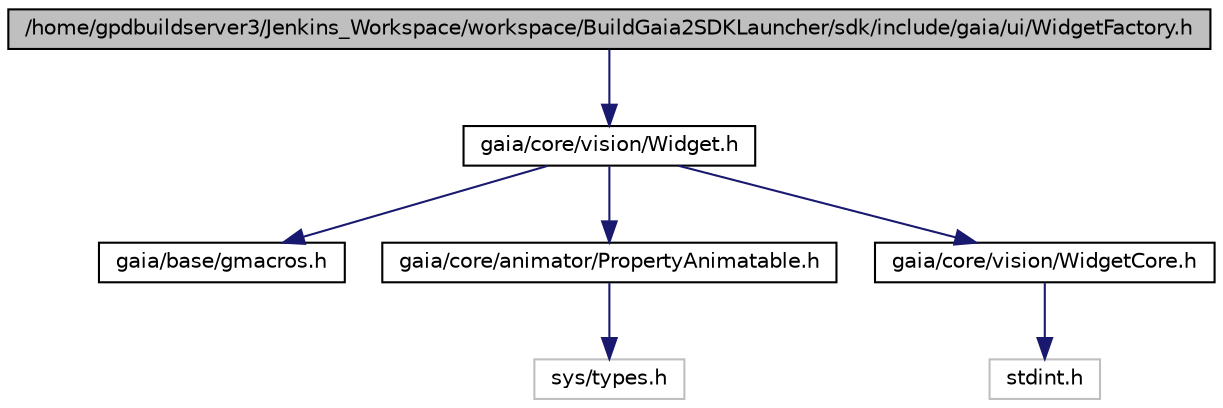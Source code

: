 digraph G
{
  edge [fontname="Helvetica",fontsize="10",labelfontname="Helvetica",labelfontsize="10"];
  node [fontname="Helvetica",fontsize="10",shape=record];
  Node1 [label="/home/gpdbuildserver3/Jenkins_Workspace/workspace/BuildGaia2SDKLauncher/sdk/include/gaia/ui/WidgetFactory.h",height=0.2,width=0.4,color="black", fillcolor="grey75", style="filled" fontcolor="black"];
  Node1 -> Node2 [color="midnightblue",fontsize="10",style="solid",fontname="Helvetica"];
  Node2 [label="gaia/core/vision/Widget.h",height=0.2,width=0.4,color="black", fillcolor="white", style="filled",URL="$d4/d75/_widget_8h.html"];
  Node2 -> Node3 [color="midnightblue",fontsize="10",style="solid",fontname="Helvetica"];
  Node3 [label="gaia/base/gmacros.h",height=0.2,width=0.4,color="black", fillcolor="white", style="filled",URL="$d1/dd0/gmacros_8h.html"];
  Node2 -> Node4 [color="midnightblue",fontsize="10",style="solid",fontname="Helvetica"];
  Node4 [label="gaia/core/animator/PropertyAnimatable.h",height=0.2,width=0.4,color="black", fillcolor="white", style="filled",URL="$d0/d92/_property_animatable_8h.html"];
  Node4 -> Node5 [color="midnightblue",fontsize="10",style="solid",fontname="Helvetica"];
  Node5 [label="sys/types.h",height=0.2,width=0.4,color="grey75", fillcolor="white", style="filled"];
  Node2 -> Node6 [color="midnightblue",fontsize="10",style="solid",fontname="Helvetica"];
  Node6 [label="gaia/core/vision/WidgetCore.h",height=0.2,width=0.4,color="black", fillcolor="white", style="filled",URL="$d8/d50/_widget_core_8h.html"];
  Node6 -> Node7 [color="midnightblue",fontsize="10",style="solid",fontname="Helvetica"];
  Node7 [label="stdint.h",height=0.2,width=0.4,color="grey75", fillcolor="white", style="filled"];
}
